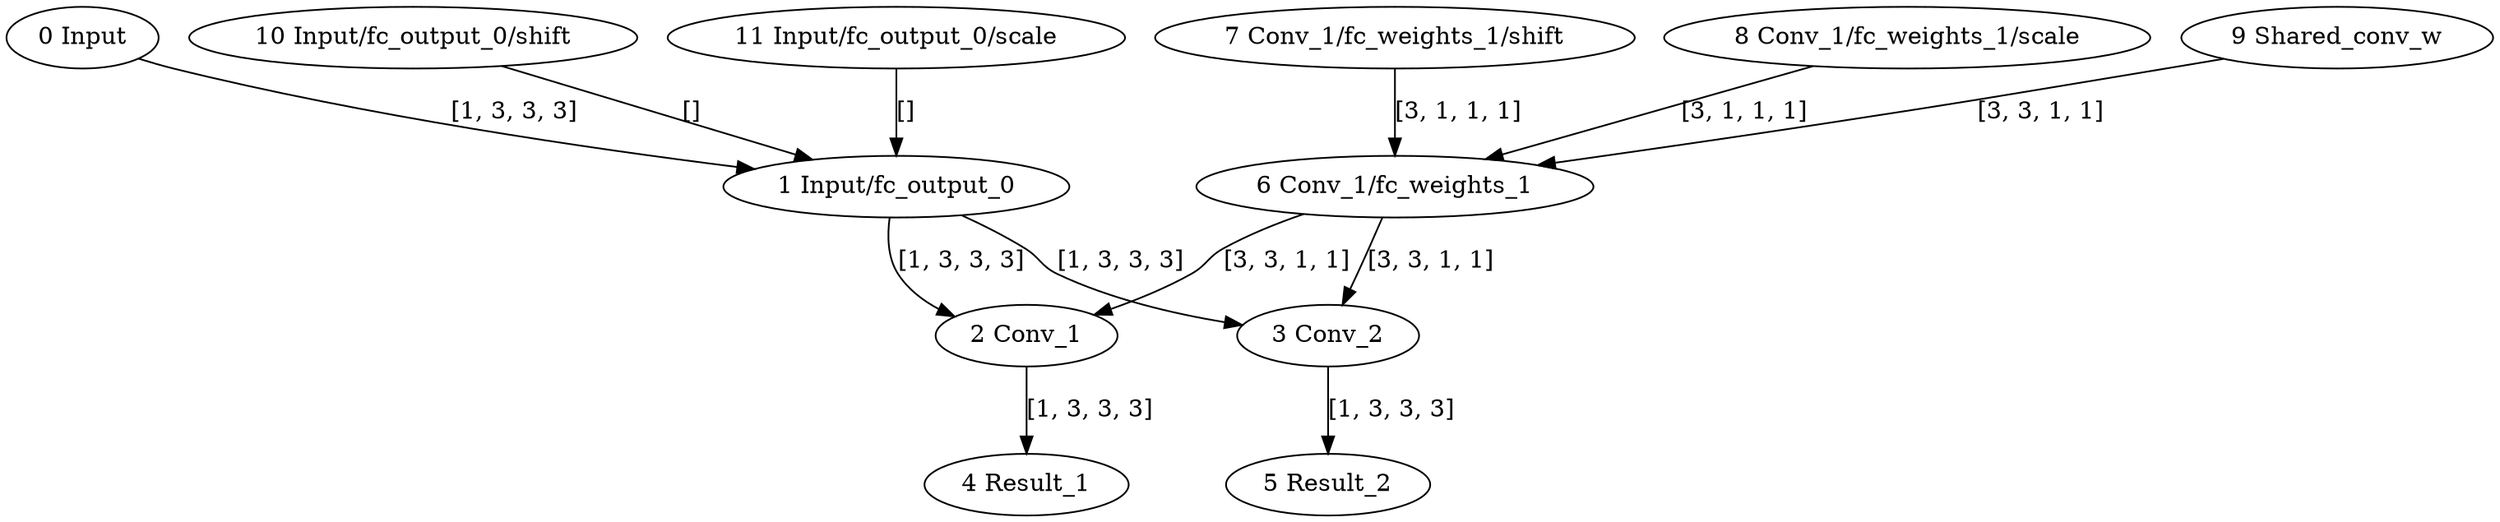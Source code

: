 strict digraph  {
"0 Input" [id=0, type=Parameter];
"1 Input/fc_output_0" [id=1, type=FakeConvert];
"2 Conv_1" [id=2, type=Convolution];
"3 Conv_2" [id=3, type=Convolution];
"4 Result_1" [id=4, type=Result];
"5 Result_2" [id=5, type=Result];
"6 Conv_1/fc_weights_1" [id=6, type=FakeConvert];
"7 Conv_1/fc_weights_1/shift" [id=7, type=Constant];
"8 Conv_1/fc_weights_1/scale" [id=8, type=Constant];
"9 Shared_conv_w" [id=9, type=Constant];
"10 Input/fc_output_0/shift" [id=10, type=Constant];
"11 Input/fc_output_0/scale" [id=11, type=Constant];
"0 Input" -> "1 Input/fc_output_0"  [label="[1, 3, 3, 3]", style=solid];
"1 Input/fc_output_0" -> "2 Conv_1"  [label="[1, 3, 3, 3]", style=solid];
"1 Input/fc_output_0" -> "3 Conv_2"  [label="[1, 3, 3, 3]", style=solid];
"2 Conv_1" -> "4 Result_1"  [label="[1, 3, 3, 3]", style=solid];
"3 Conv_2" -> "5 Result_2"  [label="[1, 3, 3, 3]", style=solid];
"6 Conv_1/fc_weights_1" -> "2 Conv_1"  [label="[3, 3, 1, 1]", style=solid];
"6 Conv_1/fc_weights_1" -> "3 Conv_2"  [label="[3, 3, 1, 1]", style=solid];
"7 Conv_1/fc_weights_1/shift" -> "6 Conv_1/fc_weights_1"  [label="[3, 1, 1, 1]", style=solid];
"8 Conv_1/fc_weights_1/scale" -> "6 Conv_1/fc_weights_1"  [label="[3, 1, 1, 1]", style=solid];
"9 Shared_conv_w" -> "6 Conv_1/fc_weights_1"  [label="[3, 3, 1, 1]", style=solid];
"10 Input/fc_output_0/shift" -> "1 Input/fc_output_0"  [label="[]", style=solid];
"11 Input/fc_output_0/scale" -> "1 Input/fc_output_0"  [label="[]", style=solid];
}

